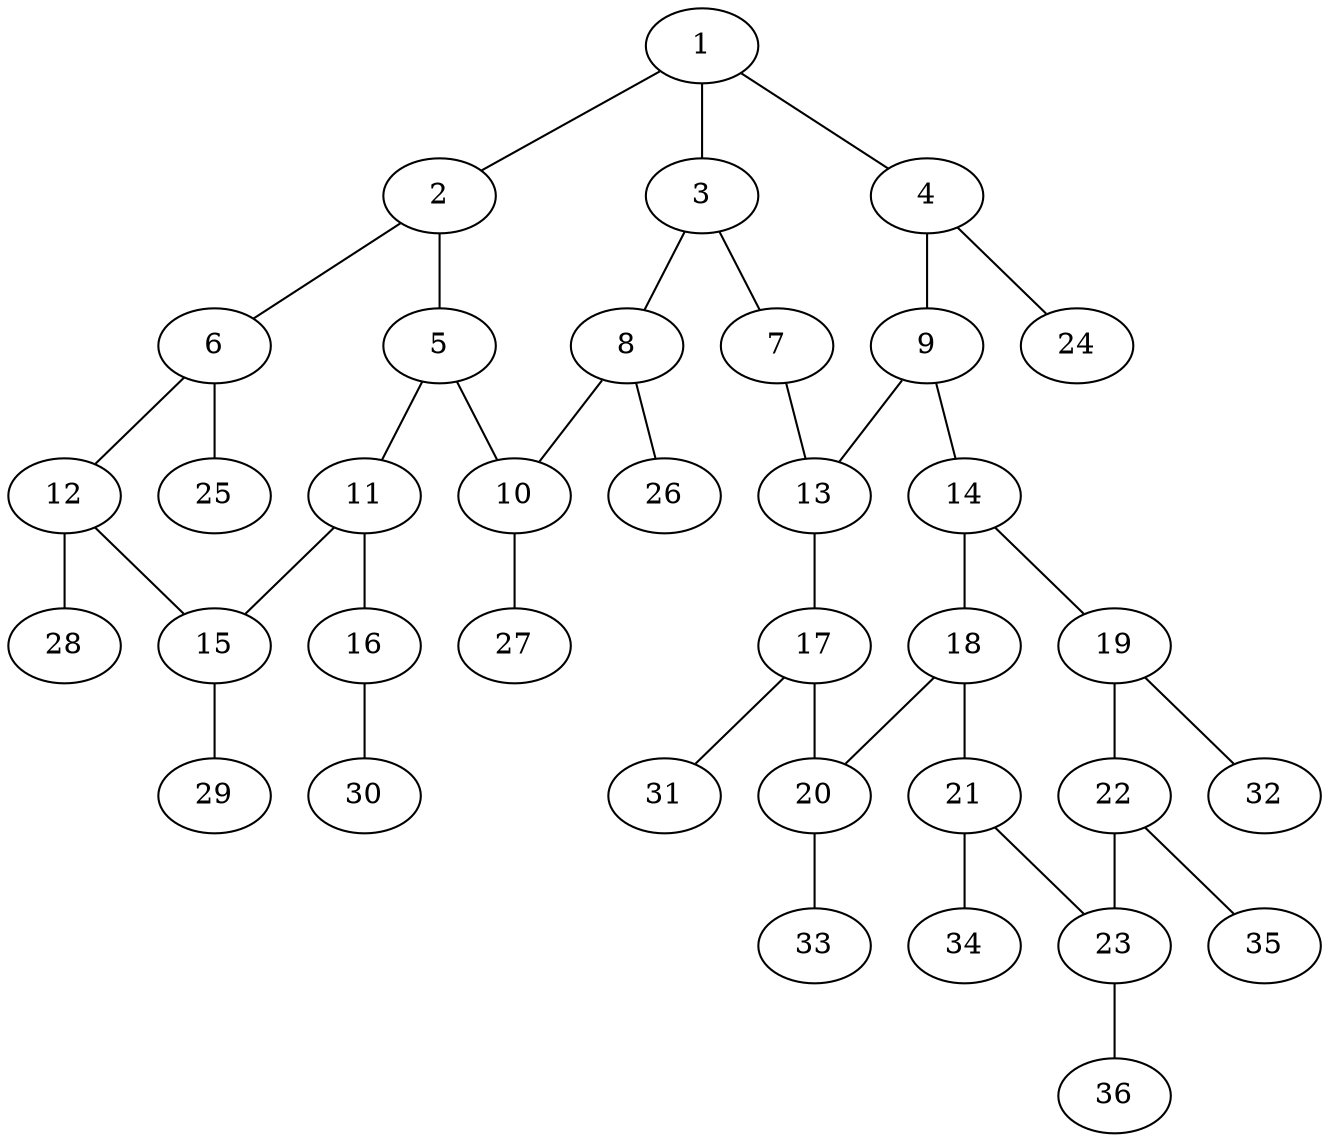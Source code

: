 graph molecule_2582 {
	1	 [chem=C];
	2	 [chem=C];
	1 -- 2	 [valence=1];
	3	 [chem=C];
	1 -- 3	 [valence=2];
	4	 [chem=C];
	1 -- 4	 [valence=1];
	5	 [chem=C];
	2 -- 5	 [valence=2];
	6	 [chem=C];
	2 -- 6	 [valence=1];
	7	 [chem=N];
	3 -- 7	 [valence=1];
	8	 [chem=C];
	3 -- 8	 [valence=1];
	9	 [chem=C];
	4 -- 9	 [valence=2];
	24	 [chem=H];
	4 -- 24	 [valence=1];
	10	 [chem=C];
	5 -- 10	 [valence=1];
	11	 [chem=C];
	5 -- 11	 [valence=1];
	12	 [chem=C];
	6 -- 12	 [valence=2];
	25	 [chem=H];
	6 -- 25	 [valence=1];
	13	 [chem=C];
	7 -- 13	 [valence=2];
	8 -- 10	 [valence=2];
	26	 [chem=H];
	8 -- 26	 [valence=1];
	9 -- 13	 [valence=1];
	14	 [chem=C];
	9 -- 14	 [valence=1];
	27	 [chem=H];
	10 -- 27	 [valence=1];
	15	 [chem=C];
	11 -- 15	 [valence=2];
	16	 [chem=O];
	11 -- 16	 [valence=1];
	12 -- 15	 [valence=1];
	28	 [chem=H];
	12 -- 28	 [valence=1];
	17	 [chem=C];
	13 -- 17	 [valence=1];
	18	 [chem=C];
	14 -- 18	 [valence=2];
	19	 [chem=C];
	14 -- 19	 [valence=1];
	29	 [chem=H];
	15 -- 29	 [valence=1];
	30	 [chem=H];
	16 -- 30	 [valence=1];
	20	 [chem=C];
	17 -- 20	 [valence=2];
	31	 [chem=H];
	17 -- 31	 [valence=1];
	18 -- 20	 [valence=1];
	21	 [chem=C];
	18 -- 21	 [valence=1];
	22	 [chem=C];
	19 -- 22	 [valence=2];
	32	 [chem=H];
	19 -- 32	 [valence=1];
	33	 [chem=H];
	20 -- 33	 [valence=1];
	23	 [chem=C];
	21 -- 23	 [valence=2];
	34	 [chem=H];
	21 -- 34	 [valence=1];
	22 -- 23	 [valence=1];
	35	 [chem=H];
	22 -- 35	 [valence=1];
	36	 [chem=H];
	23 -- 36	 [valence=1];
}
